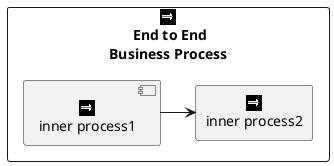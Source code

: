 @startuml

sprite $businessProcess [16x16/16] {
    FFFFFFFFFFFFFFFF
    FFFFFFFFFFFFFFFF
    FFFFFFFFFFFFFFFF
    FFFFFFFFFFFFFFFF
    FFFFFFFFFF0FFFFF
    FFFFFFFFFF00FFFF
    FF0000000000FFFF
    FF88888888888FFF
    FF0000000000FFFF
    FFFFFFFFFF00FFFF
    FFFFFFFFFF0FFFFF
    FFFFFFFFFFFFFFFF
    FFFFFFFFFFFFFFFF
    FFFFFFFFFFFFFFFF
    FFFFFFFFFFFFFFFF
    FFFFFFFFFFFFFFFF
}

rectangle " End to End\nBusiness Process" <<$businessProcess>> {
    component "inner process1" <<$businessProcess>>
    rectangle "inner process2" <<$businessProcess>>
    "inner process1" -> "inner process2"
}

@enduml